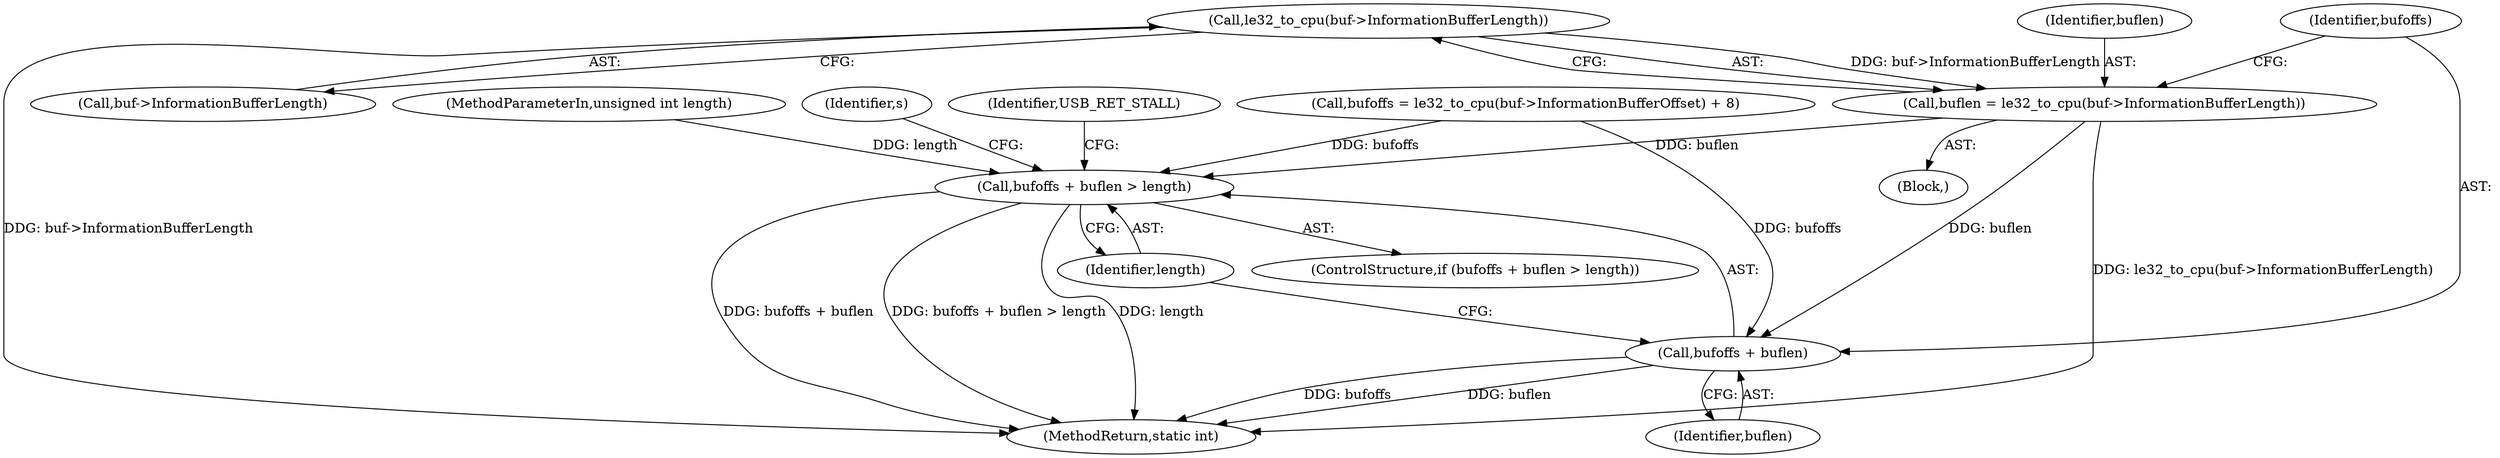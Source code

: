 digraph "0_qemu_fe3c546c5ff2a6210f9a4d8561cc64051ca8603e@pointer" {
"1000124" [label="(Call,le32_to_cpu(buf->InformationBufferLength))"];
"1000122" [label="(Call,buflen = le32_to_cpu(buf->InformationBufferLength))"];
"1000129" [label="(Call,bufoffs + buflen > length)"];
"1000130" [label="(Call,bufoffs + buflen)"];
"1000122" [label="(Call,buflen = le32_to_cpu(buf->InformationBufferLength))"];
"1000128" [label="(ControlStructure,if (bufoffs + buflen > length))"];
"1000135" [label="(Identifier,USB_RET_STALL)"];
"1000114" [label="(Call,bufoffs = le32_to_cpu(buf->InformationBufferOffset) + 8)"];
"1000106" [label="(MethodParameterIn,unsigned int length)"];
"1000125" [label="(Call,buf->InformationBufferLength)"];
"1000131" [label="(Identifier,bufoffs)"];
"1000123" [label="(Identifier,buflen)"];
"1000133" [label="(Identifier,length)"];
"1000250" [label="(MethodReturn,static int)"];
"1000107" [label="(Block,)"];
"1000130" [label="(Call,bufoffs + buflen)"];
"1000124" [label="(Call,le32_to_cpu(buf->InformationBufferLength))"];
"1000129" [label="(Call,bufoffs + buflen > length)"];
"1000137" [label="(Identifier,s)"];
"1000132" [label="(Identifier,buflen)"];
"1000124" -> "1000122"  [label="AST: "];
"1000124" -> "1000125"  [label="CFG: "];
"1000125" -> "1000124"  [label="AST: "];
"1000122" -> "1000124"  [label="CFG: "];
"1000124" -> "1000250"  [label="DDG: buf->InformationBufferLength"];
"1000124" -> "1000122"  [label="DDG: buf->InformationBufferLength"];
"1000122" -> "1000107"  [label="AST: "];
"1000123" -> "1000122"  [label="AST: "];
"1000131" -> "1000122"  [label="CFG: "];
"1000122" -> "1000250"  [label="DDG: le32_to_cpu(buf->InformationBufferLength)"];
"1000122" -> "1000129"  [label="DDG: buflen"];
"1000122" -> "1000130"  [label="DDG: buflen"];
"1000129" -> "1000128"  [label="AST: "];
"1000129" -> "1000133"  [label="CFG: "];
"1000130" -> "1000129"  [label="AST: "];
"1000133" -> "1000129"  [label="AST: "];
"1000135" -> "1000129"  [label="CFG: "];
"1000137" -> "1000129"  [label="CFG: "];
"1000129" -> "1000250"  [label="DDG: length"];
"1000129" -> "1000250"  [label="DDG: bufoffs + buflen"];
"1000129" -> "1000250"  [label="DDG: bufoffs + buflen > length"];
"1000114" -> "1000129"  [label="DDG: bufoffs"];
"1000106" -> "1000129"  [label="DDG: length"];
"1000130" -> "1000132"  [label="CFG: "];
"1000131" -> "1000130"  [label="AST: "];
"1000132" -> "1000130"  [label="AST: "];
"1000133" -> "1000130"  [label="CFG: "];
"1000130" -> "1000250"  [label="DDG: buflen"];
"1000130" -> "1000250"  [label="DDG: bufoffs"];
"1000114" -> "1000130"  [label="DDG: bufoffs"];
}
